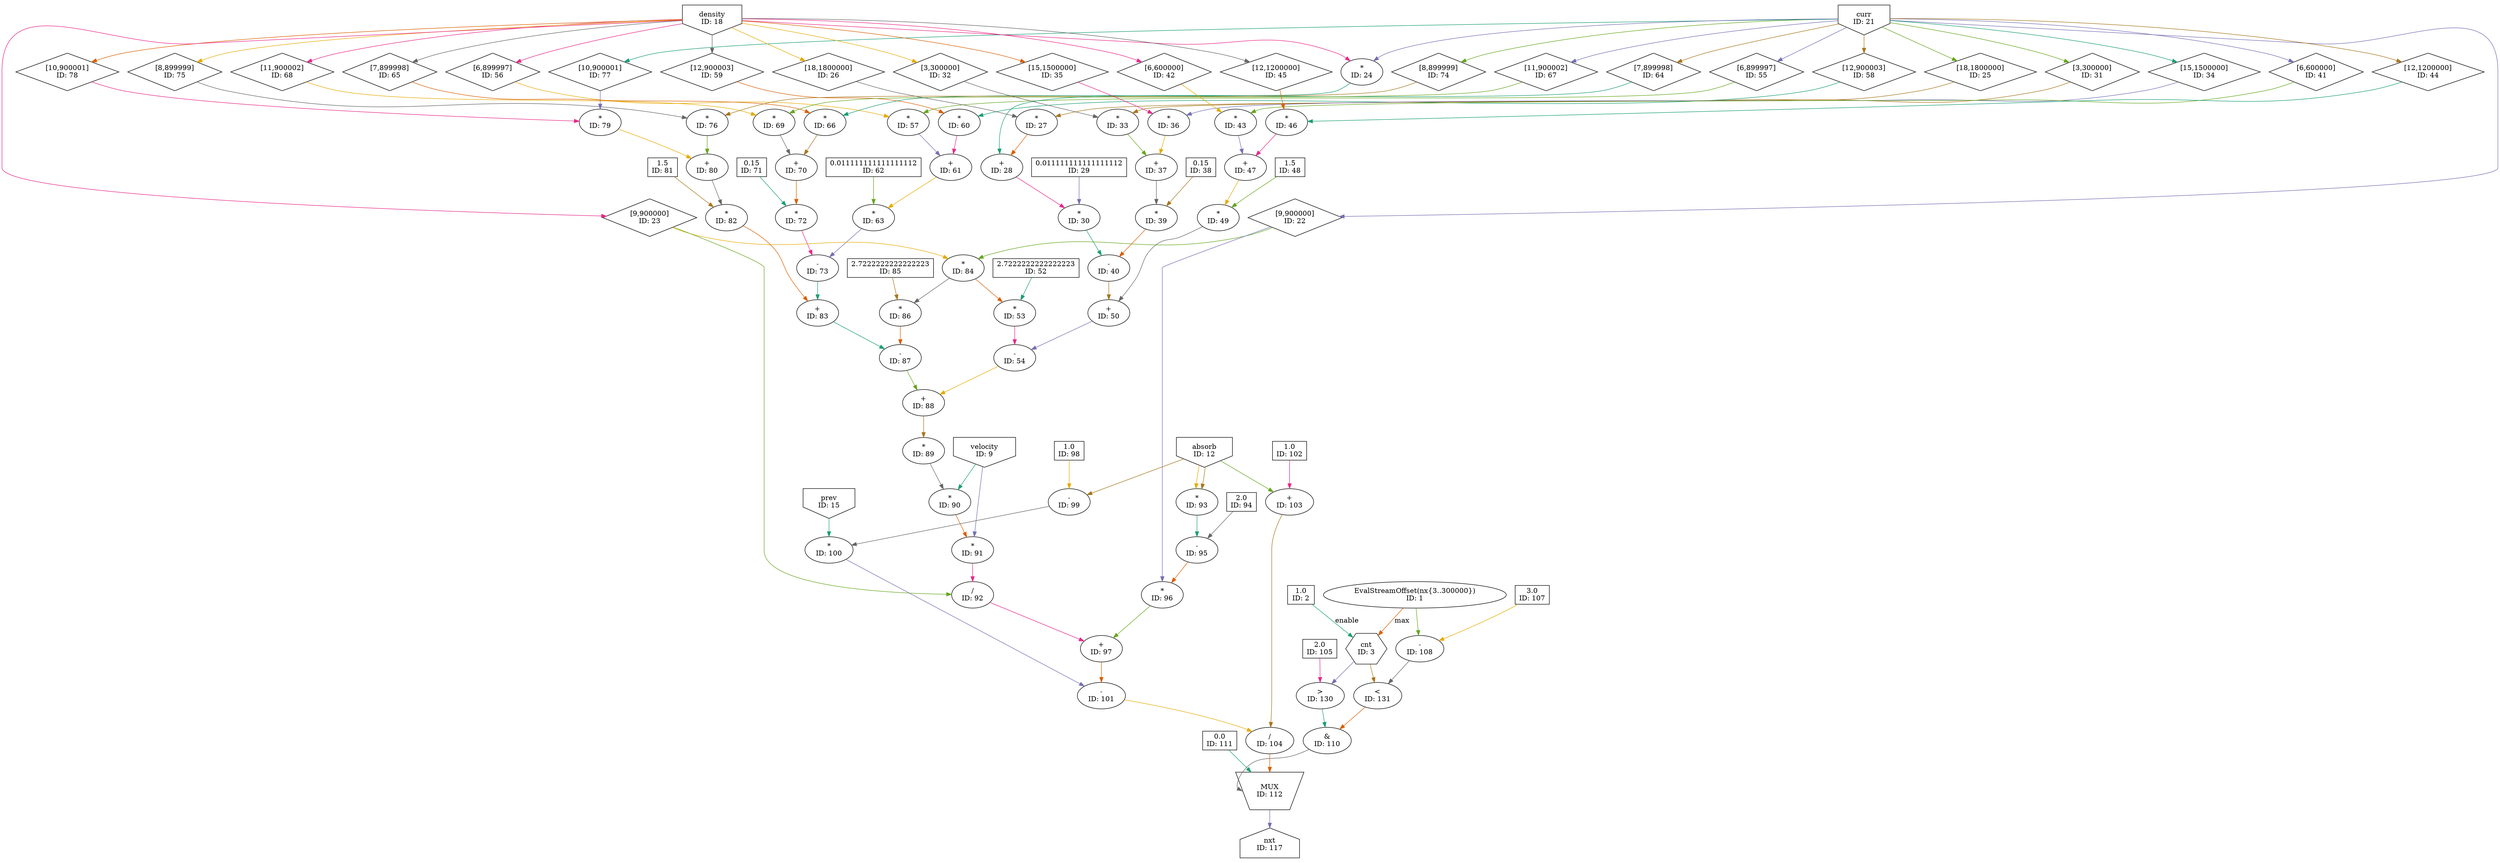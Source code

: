 digraph WavePropagationKernel_post_dsp_extraction{
	NodeConstantDouble2 [shape=box, label="1.0\nID: 2"];
	NodeEvalStreamOffset1 [label="EvalStreamOffset(nx{3..300000})\nID: 1"];
	NodeCounter3 [shape=hexagon, label="cnt\nID: 3"];
	NodeConstantDouble105 [shape=box, label="2.0\nID: 105"];
	NodeGtInlined130 [label=">\nID: 130"];
	NodeConstantDouble107 [shape=box, label="3.0\nID: 107"];
	NodeSub108 [label="-\nID: 108"];
	NodeLtInlined131 [label="<\nID: 131"];
	NodeAnd110 [label="&\nID: 110"];
	NodeConstantRawBits111 [shape=box, label="0.0\nID: 111"];
	NodeConstantDouble62 [shape=box, label="0.011111111111111112\nID: 62"];
	NodeInput21 [shape=invhouse, label="curr\nID: 21"];
	NodeStreamOffset55 [shape=diamond, label="[6,899997]\nID: 55"];
	NodeInput18 [shape=invhouse, label="density\nID: 18"];
	NodeStreamOffset56 [shape=diamond, label="[6,899997]\nID: 56"];
	NodeMul57 [label="*\nID: 57"];
	NodeStreamOffset58 [shape=diamond, label="[12,900003]\nID: 58"];
	NodeStreamOffset59 [shape=diamond, label="[12,900003]\nID: 59"];
	NodeMul60 [label="*\nID: 60"];
	NodeAdd61 [label="+\nID: 61"];
	NodeMul63 [label="*\nID: 63"];
	NodeConstantDouble71 [shape=box, label="0.15\nID: 71"];
	NodeStreamOffset64 [shape=diamond, label="[7,899998]\nID: 64"];
	NodeStreamOffset65 [shape=diamond, label="[7,899998]\nID: 65"];
	NodeMul66 [label="*\nID: 66"];
	NodeStreamOffset67 [shape=diamond, label="[11,900002]\nID: 67"];
	NodeStreamOffset68 [shape=diamond, label="[11,900002]\nID: 68"];
	NodeMul69 [label="*\nID: 69"];
	NodeAdd70 [label="+\nID: 70"];
	NodeMul72 [label="*\nID: 72"];
	NodeSub73 [label="-\nID: 73"];
	NodeConstantDouble81 [shape=box, label="1.5\nID: 81"];
	NodeStreamOffset74 [shape=diamond, label="[8,899999]\nID: 74"];
	NodeStreamOffset75 [shape=diamond, label="[8,899999]\nID: 75"];
	NodeMul76 [label="*\nID: 76"];
	NodeStreamOffset77 [shape=diamond, label="[10,900001]\nID: 77"];
	NodeStreamOffset78 [shape=diamond, label="[10,900001]\nID: 78"];
	NodeMul79 [label="*\nID: 79"];
	NodeAdd80 [label="+\nID: 80"];
	NodeMul82 [label="*\nID: 82"];
	NodeAdd83 [label="+\nID: 83"];
	NodeConstantDouble85 [shape=box, label="2.7222222222222223\nID: 85"];
	NodeStreamOffset22 [shape=diamond, label="[9,900000]\nID: 22"];
	NodeStreamOffset23 [shape=diamond, label="[9,900000]\nID: 23"];
	NodeMul84 [label="*\nID: 84"];
	NodeMul86 [label="*\nID: 86"];
	NodeSub87 [label="-\nID: 87"];
	NodeConstantDouble29 [shape=box, label="0.011111111111111112\nID: 29"];
	NodeMul24 [label="*\nID: 24"];
	NodeStreamOffset25 [shape=diamond, label="[18,1800000]\nID: 25"];
	NodeStreamOffset26 [shape=diamond, label="[18,1800000]\nID: 26"];
	NodeMul27 [label="*\nID: 27"];
	NodeAdd28 [label="+\nID: 28"];
	NodeMul30 [label="*\nID: 30"];
	NodeConstantDouble38 [shape=box, label="0.15\nID: 38"];
	NodeStreamOffset31 [shape=diamond, label="[3,300000]\nID: 31"];
	NodeStreamOffset32 [shape=diamond, label="[3,300000]\nID: 32"];
	NodeMul33 [label="*\nID: 33"];
	NodeStreamOffset34 [shape=diamond, label="[15,1500000]\nID: 34"];
	NodeStreamOffset35 [shape=diamond, label="[15,1500000]\nID: 35"];
	NodeMul36 [label="*\nID: 36"];
	NodeAdd37 [label="+\nID: 37"];
	NodeMul39 [label="*\nID: 39"];
	NodeSub40 [label="-\nID: 40"];
	NodeConstantDouble48 [shape=box, label="1.5\nID: 48"];
	NodeStreamOffset41 [shape=diamond, label="[6,600000]\nID: 41"];
	NodeStreamOffset42 [shape=diamond, label="[6,600000]\nID: 42"];
	NodeMul43 [label="*\nID: 43"];
	NodeStreamOffset44 [shape=diamond, label="[12,1200000]\nID: 44"];
	NodeStreamOffset45 [shape=diamond, label="[12,1200000]\nID: 45"];
	NodeMul46 [label="*\nID: 46"];
	NodeAdd47 [label="+\nID: 47"];
	NodeMul49 [label="*\nID: 49"];
	NodeAdd50 [label="+\nID: 50"];
	NodeConstantDouble52 [shape=box, label="2.7222222222222223\nID: 52"];
	NodeMul53 [label="*\nID: 53"];
	NodeSub54 [label="-\nID: 54"];
	NodeAdd88 [label="+\nID: 88"];
	NodeMul89 [label="*\nID: 89"];
	NodeInput9 [shape=invhouse, label="velocity\nID: 9"];
	NodeMul90 [label="*\nID: 90"];
	NodeMul91 [label="*\nID: 91"];
	NodeDiv92 [label="/\nID: 92"];
	NodeConstantDouble94 [shape=box, label="2.0\nID: 94"];
	NodeInput12 [shape=invhouse, label="absorb\nID: 12"];
	NodeMul93 [label="*\nID: 93"];
	NodeSub95 [label="-\nID: 95"];
	NodeMul96 [label="*\nID: 96"];
	NodeAdd97 [label="+\nID: 97"];
	NodeConstantDouble98 [shape=box, label="1.0\nID: 98"];
	NodeSub99 [label="-\nID: 99"];
	NodeInput15 [shape=invhouse, label="prev\nID: 15"];
	NodeMul100 [label="*\nID: 100"];
	NodeSub101 [label="-\nID: 101"];
	NodeConstantDouble102 [shape=box, label="1.0\nID: 102"];
	NodeAdd103 [label="+\nID: 103"];
	NodeDiv104 [label="/\nID: 104"];
	NodeMux112 [shape=invtrapezium, height=0.5, label="MUX\nID: 112"];
	NodeOutput117 [shape=house, label="nxt\nID: 117"];
	NodeConstantDouble2 -> NodeCounter3[label="enable" color="/dark28/1" photon_data="EDGE,SrcNode:2,SrcNodePort:value"];
	NodeEvalStreamOffset1 -> NodeCounter3[label="max" color="/dark28/2" photon_data="EDGE,SrcNode:1,SrcNodePort:output"];
	NodeCounter3 -> NodeGtInlined130[color="/dark28/3" photon_data="EDGE,SrcNode:3,SrcNodePort:count"];
	NodeConstantDouble105 -> NodeGtInlined130[color="/dark28/4" photon_data="EDGE,SrcNode:105,SrcNodePort:value"];
	NodeEvalStreamOffset1 -> NodeSub108[color="/dark28/5" photon_data="EDGE,SrcNode:1,SrcNodePort:output"];
	NodeConstantDouble107 -> NodeSub108[color="/dark28/6" photon_data="EDGE,SrcNode:107,SrcNodePort:value"];
	NodeCounter3 -> NodeLtInlined131[color="/dark28/7" photon_data="EDGE,SrcNode:3,SrcNodePort:count"];
	NodeSub108 -> NodeLtInlined131[color="/dark28/8" photon_data="EDGE,SrcNode:108,SrcNodePort:result"];
	NodeGtInlined130 -> NodeAnd110[color="/dark28/1" photon_data="EDGE,SrcNode:130,SrcNodePort:result"];
	NodeLtInlined131 -> NodeAnd110[color="/dark28/2" photon_data="EDGE,SrcNode:131,SrcNodePort:result"];
	NodeInput21 -> NodeStreamOffset55[color="/dark28/3" photon_data="EDGE,SrcNode:21,SrcNodePort:data"];
	NodeInput18 -> NodeStreamOffset56[color="/dark28/4" photon_data="EDGE,SrcNode:18,SrcNodePort:data"];
	NodeStreamOffset55 -> NodeMul57[color="/dark28/5" photon_data="EDGE,SrcNode:55,SrcNodePort:output"];
	NodeStreamOffset56 -> NodeMul57[color="/dark28/6" photon_data="EDGE,SrcNode:56,SrcNodePort:output"];
	NodeInput21 -> NodeStreamOffset58[color="/dark28/7" photon_data="EDGE,SrcNode:21,SrcNodePort:data"];
	NodeInput18 -> NodeStreamOffset59[color="/dark28/8" photon_data="EDGE,SrcNode:18,SrcNodePort:data"];
	NodeStreamOffset58 -> NodeMul60[color="/dark28/1" photon_data="EDGE,SrcNode:58,SrcNodePort:output"];
	NodeStreamOffset59 -> NodeMul60[color="/dark28/2" photon_data="EDGE,SrcNode:59,SrcNodePort:output"];
	NodeMul57 -> NodeAdd61[color="/dark28/3" photon_data="EDGE,SrcNode:57,SrcNodePort:result"];
	NodeMul60 -> NodeAdd61[color="/dark28/4" photon_data="EDGE,SrcNode:60,SrcNodePort:result"];
	NodeConstantDouble62 -> NodeMul63[color="/dark28/5" photon_data="EDGE,SrcNode:62,SrcNodePort:value"];
	NodeAdd61 -> NodeMul63[color="/dark28/6" photon_data="EDGE,SrcNode:61,SrcNodePort:result"];
	NodeInput21 -> NodeStreamOffset64[color="/dark28/7" photon_data="EDGE,SrcNode:21,SrcNodePort:data"];
	NodeInput18 -> NodeStreamOffset65[color="/dark28/8" photon_data="EDGE,SrcNode:18,SrcNodePort:data"];
	NodeStreamOffset64 -> NodeMul66[color="/dark28/1" photon_data="EDGE,SrcNode:64,SrcNodePort:output"];
	NodeStreamOffset65 -> NodeMul66[color="/dark28/2" photon_data="EDGE,SrcNode:65,SrcNodePort:output"];
	NodeInput21 -> NodeStreamOffset67[color="/dark28/3" photon_data="EDGE,SrcNode:21,SrcNodePort:data"];
	NodeInput18 -> NodeStreamOffset68[color="/dark28/4" photon_data="EDGE,SrcNode:18,SrcNodePort:data"];
	NodeStreamOffset67 -> NodeMul69[color="/dark28/5" photon_data="EDGE,SrcNode:67,SrcNodePort:output"];
	NodeStreamOffset68 -> NodeMul69[color="/dark28/6" photon_data="EDGE,SrcNode:68,SrcNodePort:output"];
	NodeMul66 -> NodeAdd70[color="/dark28/7" photon_data="EDGE,SrcNode:66,SrcNodePort:result"];
	NodeMul69 -> NodeAdd70[color="/dark28/8" photon_data="EDGE,SrcNode:69,SrcNodePort:result"];
	NodeConstantDouble71 -> NodeMul72[color="/dark28/1" photon_data="EDGE,SrcNode:71,SrcNodePort:value"];
	NodeAdd70 -> NodeMul72[color="/dark28/2" photon_data="EDGE,SrcNode:70,SrcNodePort:result"];
	NodeMul63 -> NodeSub73[color="/dark28/3" photon_data="EDGE,SrcNode:63,SrcNodePort:result"];
	NodeMul72 -> NodeSub73[color="/dark28/4" photon_data="EDGE,SrcNode:72,SrcNodePort:result"];
	NodeInput21 -> NodeStreamOffset74[color="/dark28/5" photon_data="EDGE,SrcNode:21,SrcNodePort:data"];
	NodeInput18 -> NodeStreamOffset75[color="/dark28/6" photon_data="EDGE,SrcNode:18,SrcNodePort:data"];
	NodeStreamOffset74 -> NodeMul76[color="/dark28/7" photon_data="EDGE,SrcNode:74,SrcNodePort:output"];
	NodeStreamOffset75 -> NodeMul76[color="/dark28/8" photon_data="EDGE,SrcNode:75,SrcNodePort:output"];
	NodeInput21 -> NodeStreamOffset77[color="/dark28/1" photon_data="EDGE,SrcNode:21,SrcNodePort:data"];
	NodeInput18 -> NodeStreamOffset78[color="/dark28/2" photon_data="EDGE,SrcNode:18,SrcNodePort:data"];
	NodeStreamOffset77 -> NodeMul79[color="/dark28/3" photon_data="EDGE,SrcNode:77,SrcNodePort:output"];
	NodeStreamOffset78 -> NodeMul79[color="/dark28/4" photon_data="EDGE,SrcNode:78,SrcNodePort:output"];
	NodeMul76 -> NodeAdd80[color="/dark28/5" photon_data="EDGE,SrcNode:76,SrcNodePort:result"];
	NodeMul79 -> NodeAdd80[color="/dark28/6" photon_data="EDGE,SrcNode:79,SrcNodePort:result"];
	NodeConstantDouble81 -> NodeMul82[color="/dark28/7" photon_data="EDGE,SrcNode:81,SrcNodePort:value"];
	NodeAdd80 -> NodeMul82[color="/dark28/8" photon_data="EDGE,SrcNode:80,SrcNodePort:result"];
	NodeSub73 -> NodeAdd83[color="/dark28/1" photon_data="EDGE,SrcNode:73,SrcNodePort:result"];
	NodeMul82 -> NodeAdd83[color="/dark28/2" photon_data="EDGE,SrcNode:82,SrcNodePort:result"];
	NodeInput21 -> NodeStreamOffset22[color="/dark28/3" photon_data="EDGE,SrcNode:21,SrcNodePort:data"];
	NodeInput18 -> NodeStreamOffset23[color="/dark28/4" photon_data="EDGE,SrcNode:18,SrcNodePort:data"];
	NodeStreamOffset22 -> NodeMul84[color="/dark28/5" photon_data="EDGE,SrcNode:22,SrcNodePort:output"];
	NodeStreamOffset23 -> NodeMul84[color="/dark28/6" photon_data="EDGE,SrcNode:23,SrcNodePort:output"];
	NodeConstantDouble85 -> NodeMul86[color="/dark28/7" photon_data="EDGE,SrcNode:85,SrcNodePort:value"];
	NodeMul84 -> NodeMul86[color="/dark28/8" photon_data="EDGE,SrcNode:84,SrcNodePort:result"];
	NodeAdd83 -> NodeSub87[color="/dark28/1" photon_data="EDGE,SrcNode:83,SrcNodePort:result"];
	NodeMul86 -> NodeSub87[color="/dark28/2" photon_data="EDGE,SrcNode:86,SrcNodePort:result"];
	NodeInput21 -> NodeMul24[color="/dark28/3" photon_data="EDGE,SrcNode:21,SrcNodePort:data"];
	NodeInput18 -> NodeMul24[color="/dark28/4" photon_data="EDGE,SrcNode:18,SrcNodePort:data"];
	NodeInput21 -> NodeStreamOffset25[color="/dark28/5" photon_data="EDGE,SrcNode:21,SrcNodePort:data"];
	NodeInput18 -> NodeStreamOffset26[color="/dark28/6" photon_data="EDGE,SrcNode:18,SrcNodePort:data"];
	NodeStreamOffset25 -> NodeMul27[color="/dark28/7" photon_data="EDGE,SrcNode:25,SrcNodePort:output"];
	NodeStreamOffset26 -> NodeMul27[color="/dark28/8" photon_data="EDGE,SrcNode:26,SrcNodePort:output"];
	NodeMul24 -> NodeAdd28[color="/dark28/1" photon_data="EDGE,SrcNode:24,SrcNodePort:result"];
	NodeMul27 -> NodeAdd28[color="/dark28/2" photon_data="EDGE,SrcNode:27,SrcNodePort:result"];
	NodeConstantDouble29 -> NodeMul30[color="/dark28/3" photon_data="EDGE,SrcNode:29,SrcNodePort:value"];
	NodeAdd28 -> NodeMul30[color="/dark28/4" photon_data="EDGE,SrcNode:28,SrcNodePort:result"];
	NodeInput21 -> NodeStreamOffset31[color="/dark28/5" photon_data="EDGE,SrcNode:21,SrcNodePort:data"];
	NodeInput18 -> NodeStreamOffset32[color="/dark28/6" photon_data="EDGE,SrcNode:18,SrcNodePort:data"];
	NodeStreamOffset31 -> NodeMul33[color="/dark28/7" photon_data="EDGE,SrcNode:31,SrcNodePort:output"];
	NodeStreamOffset32 -> NodeMul33[color="/dark28/8" photon_data="EDGE,SrcNode:32,SrcNodePort:output"];
	NodeInput21 -> NodeStreamOffset34[color="/dark28/1" photon_data="EDGE,SrcNode:21,SrcNodePort:data"];
	NodeInput18 -> NodeStreamOffset35[color="/dark28/2" photon_data="EDGE,SrcNode:18,SrcNodePort:data"];
	NodeStreamOffset34 -> NodeMul36[color="/dark28/3" photon_data="EDGE,SrcNode:34,SrcNodePort:output"];
	NodeStreamOffset35 -> NodeMul36[color="/dark28/4" photon_data="EDGE,SrcNode:35,SrcNodePort:output"];
	NodeMul33 -> NodeAdd37[color="/dark28/5" photon_data="EDGE,SrcNode:33,SrcNodePort:result"];
	NodeMul36 -> NodeAdd37[color="/dark28/6" photon_data="EDGE,SrcNode:36,SrcNodePort:result"];
	NodeConstantDouble38 -> NodeMul39[color="/dark28/7" photon_data="EDGE,SrcNode:38,SrcNodePort:value"];
	NodeAdd37 -> NodeMul39[color="/dark28/8" photon_data="EDGE,SrcNode:37,SrcNodePort:result"];
	NodeMul30 -> NodeSub40[color="/dark28/1" photon_data="EDGE,SrcNode:30,SrcNodePort:result"];
	NodeMul39 -> NodeSub40[color="/dark28/2" photon_data="EDGE,SrcNode:39,SrcNodePort:result"];
	NodeInput21 -> NodeStreamOffset41[color="/dark28/3" photon_data="EDGE,SrcNode:21,SrcNodePort:data"];
	NodeInput18 -> NodeStreamOffset42[color="/dark28/4" photon_data="EDGE,SrcNode:18,SrcNodePort:data"];
	NodeStreamOffset41 -> NodeMul43[color="/dark28/5" photon_data="EDGE,SrcNode:41,SrcNodePort:output"];
	NodeStreamOffset42 -> NodeMul43[color="/dark28/6" photon_data="EDGE,SrcNode:42,SrcNodePort:output"];
	NodeInput21 -> NodeStreamOffset44[color="/dark28/7" photon_data="EDGE,SrcNode:21,SrcNodePort:data"];
	NodeInput18 -> NodeStreamOffset45[color="/dark28/8" photon_data="EDGE,SrcNode:18,SrcNodePort:data"];
	NodeStreamOffset44 -> NodeMul46[color="/dark28/1" photon_data="EDGE,SrcNode:44,SrcNodePort:output"];
	NodeStreamOffset45 -> NodeMul46[color="/dark28/2" photon_data="EDGE,SrcNode:45,SrcNodePort:output"];
	NodeMul43 -> NodeAdd47[color="/dark28/3" photon_data="EDGE,SrcNode:43,SrcNodePort:result"];
	NodeMul46 -> NodeAdd47[color="/dark28/4" photon_data="EDGE,SrcNode:46,SrcNodePort:result"];
	NodeConstantDouble48 -> NodeMul49[color="/dark28/5" photon_data="EDGE,SrcNode:48,SrcNodePort:value"];
	NodeAdd47 -> NodeMul49[color="/dark28/6" photon_data="EDGE,SrcNode:47,SrcNodePort:result"];
	NodeSub40 -> NodeAdd50[color="/dark28/7" photon_data="EDGE,SrcNode:40,SrcNodePort:result"];
	NodeMul49 -> NodeAdd50[color="/dark28/8" photon_data="EDGE,SrcNode:49,SrcNodePort:result"];
	NodeConstantDouble52 -> NodeMul53[color="/dark28/1" photon_data="EDGE,SrcNode:52,SrcNodePort:value"];
	NodeMul84 -> NodeMul53[color="/dark28/2" photon_data="EDGE,SrcNode:84,SrcNodePort:result"];
	NodeAdd50 -> NodeSub54[color="/dark28/3" photon_data="EDGE,SrcNode:50,SrcNodePort:result"];
	NodeMul53 -> NodeSub54[color="/dark28/4" photon_data="EDGE,SrcNode:53,SrcNodePort:result"];
	NodeSub87 -> NodeAdd88[color="/dark28/5" photon_data="EDGE,SrcNode:87,SrcNodePort:result"];
	NodeSub54 -> NodeAdd88[color="/dark28/6" photon_data="EDGE,SrcNode:54,SrcNodePort:result"];
	NodeAdd88 -> NodeMul89[color="/dark28/7" photon_data="EDGE,SrcNode:88,SrcNodePort:result"];
	NodeMul89 -> NodeMul90[color="/dark28/8" photon_data="EDGE,SrcNode:89,SrcNodePort:result"];
	NodeInput9 -> NodeMul90[color="/dark28/1" photon_data="EDGE,SrcNode:9,SrcNodePort:data"];
	NodeMul90 -> NodeMul91[color="/dark28/2" photon_data="EDGE,SrcNode:90,SrcNodePort:result"];
	NodeInput9 -> NodeMul91[color="/dark28/3" photon_data="EDGE,SrcNode:9,SrcNodePort:data"];
	NodeMul91 -> NodeDiv92[color="/dark28/4" photon_data="EDGE,SrcNode:91,SrcNodePort:result"];
	NodeStreamOffset23 -> NodeDiv92[color="/dark28/5" photon_data="EDGE,SrcNode:23,SrcNodePort:output"];
	NodeInput12 -> NodeMul93[color="/dark28/6" photon_data="EDGE,SrcNode:12,SrcNodePort:data"];
	NodeInput12 -> NodeMul93[color="/dark28/7" photon_data="EDGE,SrcNode:12,SrcNodePort:data"];
	NodeConstantDouble94 -> NodeSub95[color="/dark28/8" photon_data="EDGE,SrcNode:94,SrcNodePort:value"];
	NodeMul93 -> NodeSub95[color="/dark28/1" photon_data="EDGE,SrcNode:93,SrcNodePort:result"];
	NodeSub95 -> NodeMul96[color="/dark28/2" photon_data="EDGE,SrcNode:95,SrcNodePort:result"];
	NodeStreamOffset22 -> NodeMul96[color="/dark28/3" photon_data="EDGE,SrcNode:22,SrcNodePort:output"];
	NodeDiv92 -> NodeAdd97[color="/dark28/4" photon_data="EDGE,SrcNode:92,SrcNodePort:result"];
	NodeMul96 -> NodeAdd97[color="/dark28/5" photon_data="EDGE,SrcNode:96,SrcNodePort:result"];
	NodeConstantDouble98 -> NodeSub99[color="/dark28/6" photon_data="EDGE,SrcNode:98,SrcNodePort:value"];
	NodeInput12 -> NodeSub99[color="/dark28/7" photon_data="EDGE,SrcNode:12,SrcNodePort:data"];
	NodeSub99 -> NodeMul100[color="/dark28/8" photon_data="EDGE,SrcNode:99,SrcNodePort:result"];
	NodeInput15 -> NodeMul100[color="/dark28/1" photon_data="EDGE,SrcNode:15,SrcNodePort:data"];
	NodeAdd97 -> NodeSub101[color="/dark28/2" photon_data="EDGE,SrcNode:97,SrcNodePort:result"];
	NodeMul100 -> NodeSub101[color="/dark28/3" photon_data="EDGE,SrcNode:100,SrcNodePort:result"];
	NodeConstantDouble102 -> NodeAdd103[color="/dark28/4" photon_data="EDGE,SrcNode:102,SrcNodePort:value"];
	NodeInput12 -> NodeAdd103[color="/dark28/5" photon_data="EDGE,SrcNode:12,SrcNodePort:data"];
	NodeSub101 -> NodeDiv104[color="/dark28/6" photon_data="EDGE,SrcNode:101,SrcNodePort:result"];
	NodeAdd103 -> NodeDiv104[color="/dark28/7" photon_data="EDGE,SrcNode:103,SrcNodePort:result"];
	NodeAnd110 -> NodeMux112[headport="w" color="/dark28/8" photon_data="EDGE,SrcNode:110,SrcNodePort:result"];
	NodeConstantRawBits111 -> NodeMux112[color="/dark28/1" photon_data="EDGE,SrcNode:111,SrcNodePort:value"];
	NodeDiv104 -> NodeMux112[color="/dark28/2" photon_data="EDGE,SrcNode:104,SrcNodePort:result"];
	NodeMux112 -> NodeOutput117[color="/dark28/3" photon_data="EDGE,SrcNode:112,SrcNodePort:result"];
}
